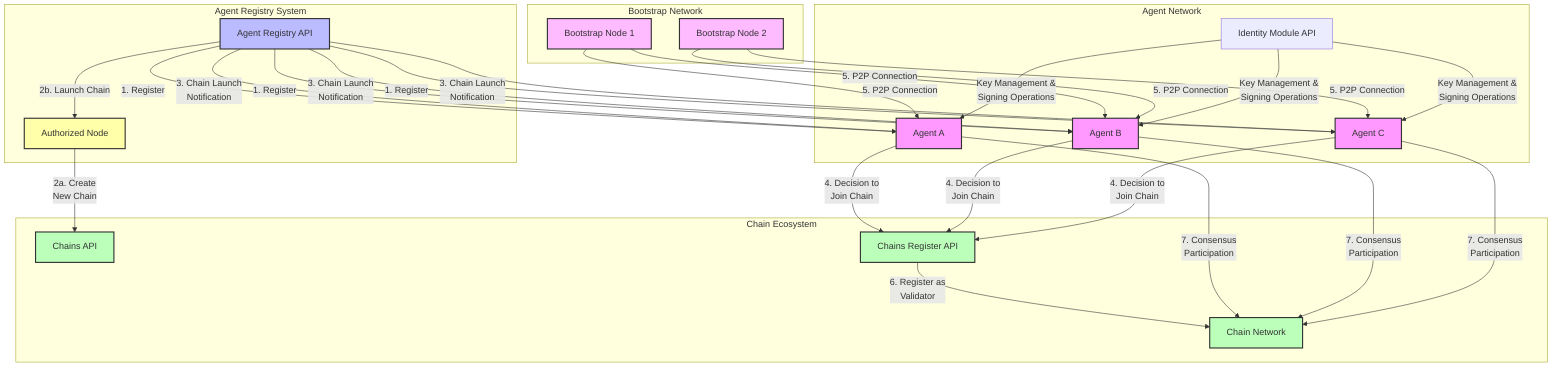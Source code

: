 graph TD
    classDef agentNode fill:#f9f,stroke:#333,stroke-width:2px
    classDef registryNode fill:#bbf,stroke:#333,stroke-width:2px
    classDef chainNode fill:#bfb,stroke:#333,stroke-width:2px
    classDef bootstrapNode fill:#fbf,stroke:#333,stroke-width:2px
    classDef authorizedNode fill:#ffa,stroke:#333,stroke-width:2px
    
    Registry[Agent Registry API] --> |"1. Register"| AgentA[Agent A]
    Registry --> |"1. Register"| AgentB[Agent B]
    Registry --> |"1. Register"| AgentC[Agent C]
    
    AuthNode[Authorized Node] --> |"2a. Create\nNew Chain"| ChainAPI[Chains API]
    Registry --> |"2b. Launch Chain"| AuthNode
    
    Registry --> |"3. Chain Launch\nNotification"| AgentA
    Registry --> |"3. Chain Launch\nNotification"| AgentB
    Registry --> |"3. Chain Launch\nNotification"| AgentC
    
    Bootstrap1[Bootstrap Node 1] --> |"5. P2P Connection"| AgentA
    Bootstrap1 --> |"5. P2P Connection"| AgentB
    Bootstrap2[Bootstrap Node 2] --> |"5. P2P Connection"| AgentB
    Bootstrap2 --> |"5. P2P Connection"| AgentC
    
    AgentA --> |"4. Decision to\nJoin Chain"| ChainReg[Chains Register API]
    AgentB --> |"4. Decision to\nJoin Chain"| ChainReg
    AgentC --> |"4. Decision to\nJoin Chain"| ChainReg
    
    ChainReg --> |"6. Register as\nValidator"| Chain[Chain Network]
    
    AgentA --> |"7. Consensus\nParticipation"| Chain
    AgentB --> |"7. Consensus\nParticipation"| Chain
    AgentC --> |"7. Consensus\nParticipation"| Chain
    
    IdentityAPI[Identity Module API] --> |"Key Management &\nSigning Operations"| AgentA
    IdentityAPI --> |"Key Management &\nSigning Operations"| AgentB
    IdentityAPI --> |"Key Management &\nSigning Operations"| AgentC
    
    subgraph "Agent Registry System"
        Registry
        AuthNode
    end
    
    subgraph "Bootstrap Network"
        Bootstrap1
        Bootstrap2
    end
    
    subgraph "Agent Network"
        AgentA
        AgentB
        AgentC
        IdentityAPI
    end
    
    subgraph "Chain Ecosystem"
        ChainAPI
        ChainReg
        Chain
    end
    
    class Registry registryNode
    class AgentA,AgentB,AgentC agentNode
    class Bootstrap1,Bootstrap2 bootstrapNode
    class ChainAPI,ChainReg,Chain chainNode
    class AuthNode authorizedNode